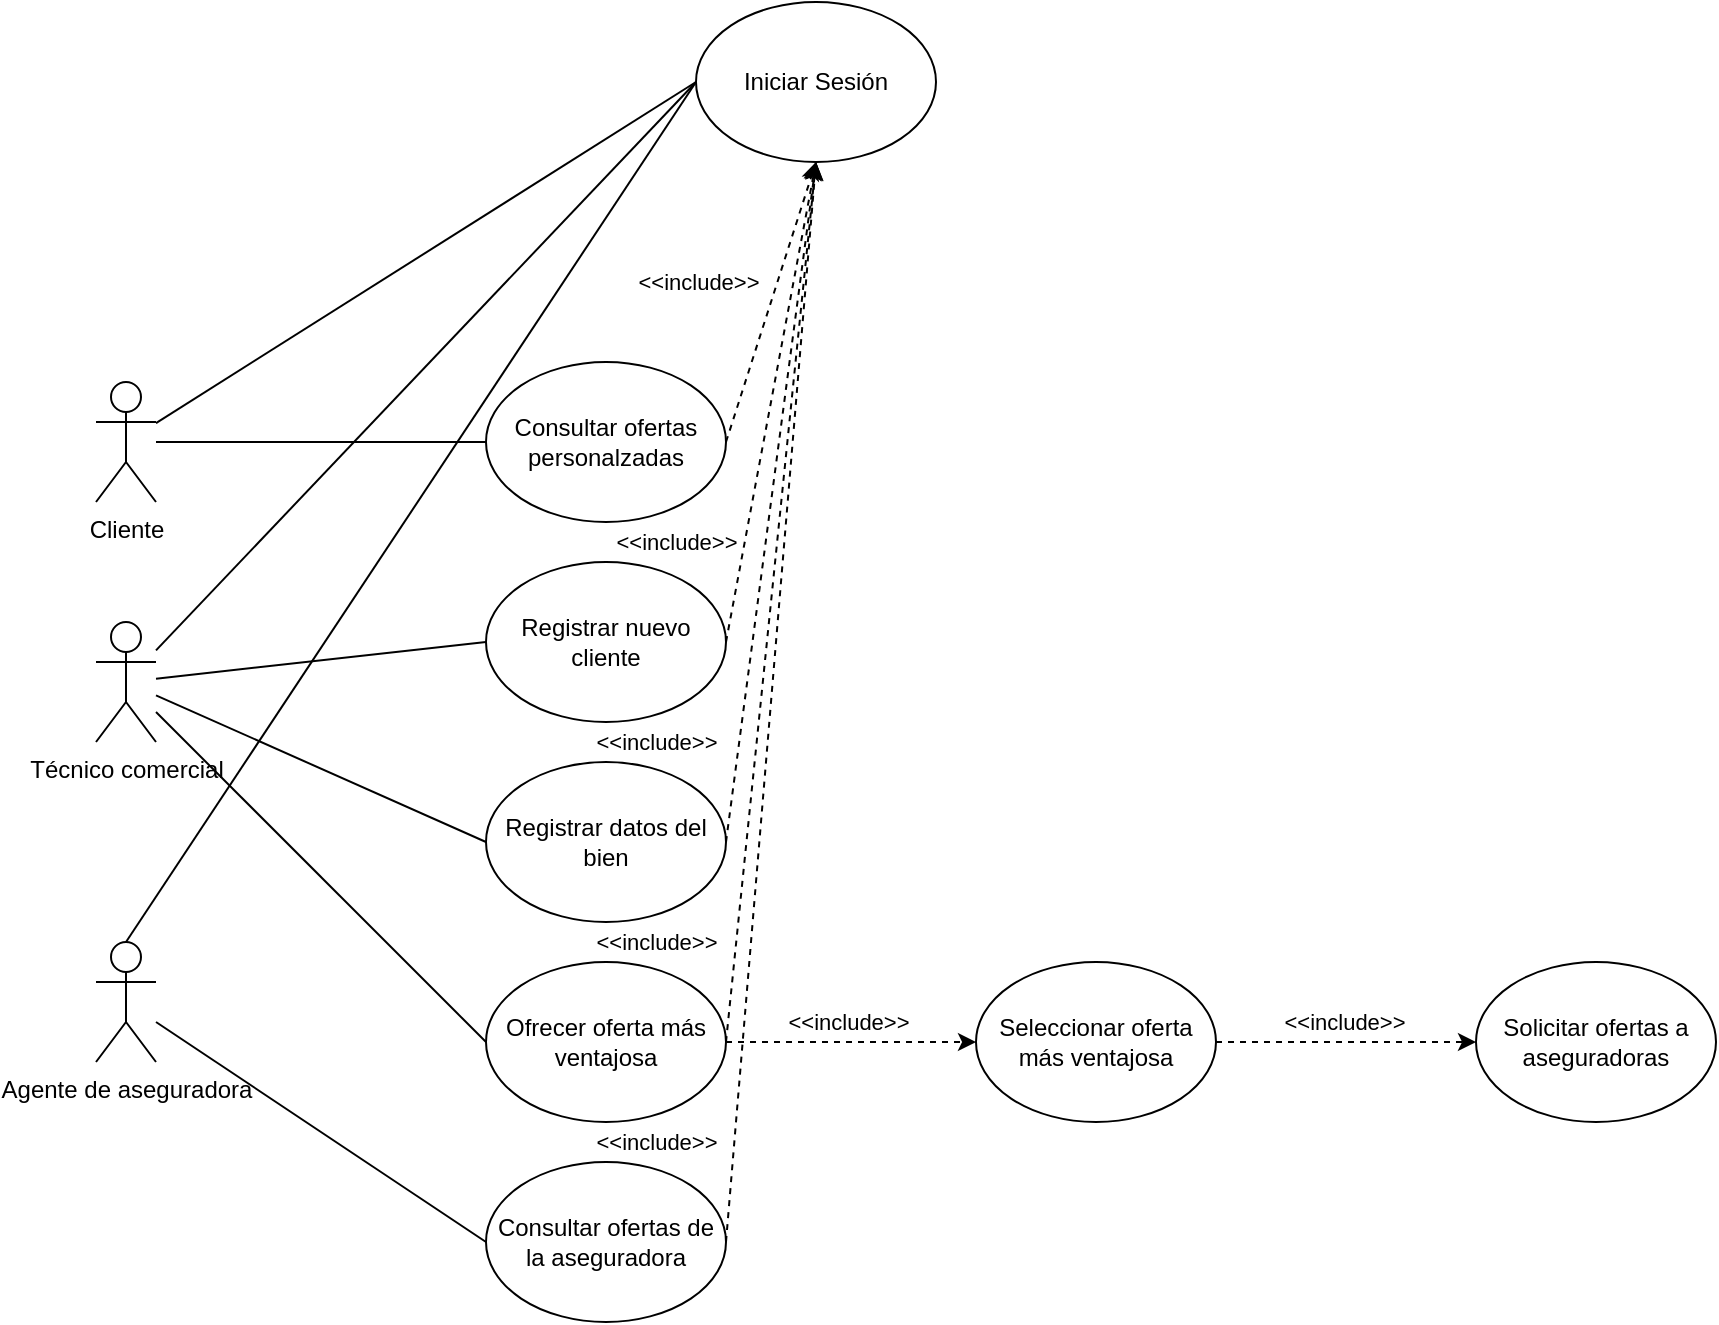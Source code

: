 <mxfile version="25.0.3">
  <diagram name="Page-1" id="YE2b3-Wm6ofZwqIOuOVP">
    <mxGraphModel dx="1235" dy="1766" grid="1" gridSize="10" guides="1" tooltips="1" connect="1" arrows="1" fold="1" page="1" pageScale="1" pageWidth="850" pageHeight="1100" math="0" shadow="0">
      <root>
        <mxCell id="0" />
        <mxCell id="1" parent="0" />
        <mxCell id="dfRw2eh3CHr02bBg0ckn-13" style="rounded=0;orthogonalLoop=1;jettySize=auto;html=1;entryX=0;entryY=0.5;entryDx=0;entryDy=0;endArrow=none;endFill=0;" edge="1" parent="1" source="dfRw2eh3CHr02bBg0ckn-1" target="dfRw2eh3CHr02bBg0ckn-11">
          <mxGeometry relative="1" as="geometry" />
        </mxCell>
        <mxCell id="dfRw2eh3CHr02bBg0ckn-19" style="rounded=0;orthogonalLoop=1;jettySize=auto;html=1;entryX=0;entryY=0.5;entryDx=0;entryDy=0;endArrow=none;endFill=0;" edge="1" parent="1" source="dfRw2eh3CHr02bBg0ckn-1" target="dfRw2eh3CHr02bBg0ckn-7">
          <mxGeometry relative="1" as="geometry" />
        </mxCell>
        <mxCell id="dfRw2eh3CHr02bBg0ckn-1" value="Cliente" style="shape=umlActor;verticalLabelPosition=bottom;verticalAlign=top;html=1;outlineConnect=0;" vertex="1" parent="1">
          <mxGeometry x="170" y="150" width="30" height="60" as="geometry" />
        </mxCell>
        <mxCell id="dfRw2eh3CHr02bBg0ckn-20" style="rounded=0;orthogonalLoop=1;jettySize=auto;html=1;entryX=0;entryY=0.5;entryDx=0;entryDy=0;endArrow=none;endFill=0;" edge="1" parent="1" source="dfRw2eh3CHr02bBg0ckn-4" target="dfRw2eh3CHr02bBg0ckn-7">
          <mxGeometry relative="1" as="geometry" />
        </mxCell>
        <mxCell id="dfRw2eh3CHr02bBg0ckn-27" style="rounded=0;orthogonalLoop=1;jettySize=auto;html=1;entryX=0;entryY=0.5;entryDx=0;entryDy=0;endArrow=none;endFill=0;" edge="1" parent="1" source="dfRw2eh3CHr02bBg0ckn-4" target="dfRw2eh3CHr02bBg0ckn-26">
          <mxGeometry relative="1" as="geometry" />
        </mxCell>
        <mxCell id="dfRw2eh3CHr02bBg0ckn-31" style="rounded=0;orthogonalLoop=1;jettySize=auto;html=1;entryX=0;entryY=0.5;entryDx=0;entryDy=0;endArrow=none;endFill=0;" edge="1" parent="1" source="dfRw2eh3CHr02bBg0ckn-4" target="dfRw2eh3CHr02bBg0ckn-30">
          <mxGeometry relative="1" as="geometry" />
        </mxCell>
        <mxCell id="dfRw2eh3CHr02bBg0ckn-35" style="rounded=0;orthogonalLoop=1;jettySize=auto;html=1;entryX=0;entryY=0.5;entryDx=0;entryDy=0;endArrow=none;endFill=0;" edge="1" parent="1" source="dfRw2eh3CHr02bBg0ckn-4" target="dfRw2eh3CHr02bBg0ckn-34">
          <mxGeometry relative="1" as="geometry" />
        </mxCell>
        <mxCell id="dfRw2eh3CHr02bBg0ckn-4" value="Técnico comercial" style="shape=umlActor;verticalLabelPosition=bottom;verticalAlign=top;html=1;outlineConnect=0;" vertex="1" parent="1">
          <mxGeometry x="170" y="270" width="30" height="60" as="geometry" />
        </mxCell>
        <mxCell id="dfRw2eh3CHr02bBg0ckn-21" style="rounded=0;orthogonalLoop=1;jettySize=auto;html=1;entryX=0;entryY=0.5;entryDx=0;entryDy=0;endArrow=none;endFill=0;exitX=0.5;exitY=0;exitDx=0;exitDy=0;exitPerimeter=0;" edge="1" parent="1" source="dfRw2eh3CHr02bBg0ckn-5" target="dfRw2eh3CHr02bBg0ckn-7">
          <mxGeometry relative="1" as="geometry" />
        </mxCell>
        <mxCell id="dfRw2eh3CHr02bBg0ckn-23" style="rounded=0;orthogonalLoop=1;jettySize=auto;html=1;entryX=0;entryY=0.5;entryDx=0;entryDy=0;endArrow=none;endFill=0;" edge="1" parent="1" source="dfRw2eh3CHr02bBg0ckn-5" target="dfRw2eh3CHr02bBg0ckn-22">
          <mxGeometry relative="1" as="geometry" />
        </mxCell>
        <mxCell id="dfRw2eh3CHr02bBg0ckn-5" value="Agente de aseguradora" style="shape=umlActor;verticalLabelPosition=bottom;verticalAlign=top;html=1;outlineConnect=0;" vertex="1" parent="1">
          <mxGeometry x="170" y="430" width="30" height="60" as="geometry" />
        </mxCell>
        <mxCell id="dfRw2eh3CHr02bBg0ckn-7" value="Iniciar Sesión" style="ellipse;whiteSpace=wrap;html=1;" vertex="1" parent="1">
          <mxGeometry x="470" y="-40" width="120" height="80" as="geometry" />
        </mxCell>
        <mxCell id="dfRw2eh3CHr02bBg0ckn-14" style="rounded=0;orthogonalLoop=1;jettySize=auto;html=1;entryX=0.5;entryY=1;entryDx=0;entryDy=0;endArrow=classic;endFill=1;dashed=1;exitX=1;exitY=0.5;exitDx=0;exitDy=0;" edge="1" parent="1" source="dfRw2eh3CHr02bBg0ckn-11" target="dfRw2eh3CHr02bBg0ckn-7">
          <mxGeometry relative="1" as="geometry">
            <mxPoint x="459.999" y="177.72" as="sourcePoint" />
            <mxPoint x="620.03" y="480" as="targetPoint" />
          </mxGeometry>
        </mxCell>
        <mxCell id="dfRw2eh3CHr02bBg0ckn-15" value="&lt;div&gt;&amp;lt;&amp;lt;include&amp;gt;&amp;gt;&lt;/div&gt;" style="edgeLabel;html=1;align=center;verticalAlign=middle;resizable=0;points=[];" vertex="1" connectable="0" parent="dfRw2eh3CHr02bBg0ckn-14">
          <mxGeometry x="0.226" y="-4" relative="1" as="geometry">
            <mxPoint x="-46" y="4" as="offset" />
          </mxGeometry>
        </mxCell>
        <mxCell id="dfRw2eh3CHr02bBg0ckn-11" value="Consultar ofertas personalzadas" style="ellipse;whiteSpace=wrap;html=1;" vertex="1" parent="1">
          <mxGeometry x="365" y="140" width="120" height="80" as="geometry" />
        </mxCell>
        <mxCell id="dfRw2eh3CHr02bBg0ckn-24" style="rounded=0;orthogonalLoop=1;jettySize=auto;html=1;entryX=0.5;entryY=1;entryDx=0;entryDy=0;dashed=1;exitX=1;exitY=0.5;exitDx=0;exitDy=0;" edge="1" parent="1" source="dfRw2eh3CHr02bBg0ckn-22" target="dfRw2eh3CHr02bBg0ckn-7">
          <mxGeometry relative="1" as="geometry" />
        </mxCell>
        <mxCell id="dfRw2eh3CHr02bBg0ckn-25" value="&amp;lt;&amp;lt;include&amp;gt;&amp;gt;" style="edgeLabel;html=1;align=center;verticalAlign=middle;resizable=0;points=[];" vertex="1" connectable="0" parent="dfRw2eh3CHr02bBg0ckn-24">
          <mxGeometry x="-0.214" y="-1" relative="1" as="geometry">
            <mxPoint x="-54" y="162" as="offset" />
          </mxGeometry>
        </mxCell>
        <mxCell id="dfRw2eh3CHr02bBg0ckn-22" value="&lt;div&gt;Consultar ofertas de la aseguradora&lt;/div&gt;" style="ellipse;whiteSpace=wrap;html=1;" vertex="1" parent="1">
          <mxGeometry x="365" y="540" width="120" height="80" as="geometry" />
        </mxCell>
        <mxCell id="dfRw2eh3CHr02bBg0ckn-28" style="rounded=0;orthogonalLoop=1;jettySize=auto;html=1;entryX=0.5;entryY=1;entryDx=0;entryDy=0;dashed=1;exitX=1;exitY=0.5;exitDx=0;exitDy=0;" edge="1" parent="1" source="dfRw2eh3CHr02bBg0ckn-26" target="dfRw2eh3CHr02bBg0ckn-7">
          <mxGeometry relative="1" as="geometry" />
        </mxCell>
        <mxCell id="dfRw2eh3CHr02bBg0ckn-29" value="&amp;lt;&amp;lt;include&amp;gt;&amp;gt;" style="edgeLabel;html=1;align=center;verticalAlign=middle;resizable=0;points=[];" vertex="1" connectable="0" parent="dfRw2eh3CHr02bBg0ckn-28">
          <mxGeometry x="-0.344" y="3" relative="1" as="geometry">
            <mxPoint x="-37" y="29" as="offset" />
          </mxGeometry>
        </mxCell>
        <mxCell id="dfRw2eh3CHr02bBg0ckn-26" value="Registrar nuevo cliente" style="ellipse;whiteSpace=wrap;html=1;" vertex="1" parent="1">
          <mxGeometry x="365" y="240" width="120" height="80" as="geometry" />
        </mxCell>
        <mxCell id="dfRw2eh3CHr02bBg0ckn-32" style="rounded=0;orthogonalLoop=1;jettySize=auto;html=1;entryX=0.5;entryY=1;entryDx=0;entryDy=0;dashed=1;exitX=1;exitY=0.5;exitDx=0;exitDy=0;" edge="1" parent="1" source="dfRw2eh3CHr02bBg0ckn-30" target="dfRw2eh3CHr02bBg0ckn-7">
          <mxGeometry relative="1" as="geometry" />
        </mxCell>
        <mxCell id="dfRw2eh3CHr02bBg0ckn-33" value="&amp;lt;&amp;lt;include&amp;gt;&amp;gt;" style="edgeLabel;html=1;align=center;verticalAlign=middle;resizable=0;points=[];" vertex="1" connectable="0" parent="dfRw2eh3CHr02bBg0ckn-32">
          <mxGeometry x="-0.297" relative="1" as="geometry">
            <mxPoint x="-51" y="104" as="offset" />
          </mxGeometry>
        </mxCell>
        <mxCell id="dfRw2eh3CHr02bBg0ckn-37" style="rounded=0;orthogonalLoop=1;jettySize=auto;html=1;dashed=1;exitX=1;exitY=0.5;exitDx=0;exitDy=0;" edge="1" parent="1" source="dfRw2eh3CHr02bBg0ckn-39" target="dfRw2eh3CHr02bBg0ckn-36">
          <mxGeometry relative="1" as="geometry">
            <mxPoint x="780" y="350" as="sourcePoint" />
          </mxGeometry>
        </mxCell>
        <mxCell id="dfRw2eh3CHr02bBg0ckn-38" value="&amp;lt;&amp;lt;include&amp;gt;&amp;gt;" style="edgeLabel;html=1;align=center;verticalAlign=middle;resizable=0;points=[];" vertex="1" connectable="0" parent="dfRw2eh3CHr02bBg0ckn-37">
          <mxGeometry x="0.462" y="2" relative="1" as="geometry">
            <mxPoint x="-31" y="-8" as="offset" />
          </mxGeometry>
        </mxCell>
        <mxCell id="dfRw2eh3CHr02bBg0ckn-30" value="Ofrecer oferta más ventajosa" style="ellipse;whiteSpace=wrap;html=1;" vertex="1" parent="1">
          <mxGeometry x="365" y="440" width="120" height="80" as="geometry" />
        </mxCell>
        <mxCell id="dfRw2eh3CHr02bBg0ckn-42" style="rounded=0;orthogonalLoop=1;jettySize=auto;html=1;dashed=1;exitX=1;exitY=0.5;exitDx=0;exitDy=0;" edge="1" parent="1" source="dfRw2eh3CHr02bBg0ckn-34">
          <mxGeometry relative="1" as="geometry">
            <mxPoint x="530" y="40" as="targetPoint" />
          </mxGeometry>
        </mxCell>
        <mxCell id="dfRw2eh3CHr02bBg0ckn-43" value="&amp;lt;&amp;lt;include&amp;gt;&amp;gt;" style="edgeLabel;html=1;align=center;verticalAlign=middle;resizable=0;points=[];" vertex="1" connectable="0" parent="dfRw2eh3CHr02bBg0ckn-42">
          <mxGeometry x="-0.787" y="2" relative="1" as="geometry">
            <mxPoint x="-38" y="-14" as="offset" />
          </mxGeometry>
        </mxCell>
        <mxCell id="dfRw2eh3CHr02bBg0ckn-34" value="Registrar datos del bien" style="ellipse;whiteSpace=wrap;html=1;" vertex="1" parent="1">
          <mxGeometry x="365" y="340" width="120" height="80" as="geometry" />
        </mxCell>
        <mxCell id="dfRw2eh3CHr02bBg0ckn-36" value="Solicitar ofertas a aseguradoras" style="ellipse;whiteSpace=wrap;html=1;" vertex="1" parent="1">
          <mxGeometry x="860" y="440" width="120" height="80" as="geometry" />
        </mxCell>
        <mxCell id="dfRw2eh3CHr02bBg0ckn-39" value="Seleccionar oferta más ventajosa" style="ellipse;whiteSpace=wrap;html=1;" vertex="1" parent="1">
          <mxGeometry x="610" y="440" width="120" height="80" as="geometry" />
        </mxCell>
        <mxCell id="dfRw2eh3CHr02bBg0ckn-40" style="rounded=0;orthogonalLoop=1;jettySize=auto;html=1;dashed=1;exitX=1;exitY=0.5;exitDx=0;exitDy=0;entryX=0;entryY=0.5;entryDx=0;entryDy=0;" edge="1" parent="1" source="dfRw2eh3CHr02bBg0ckn-30" target="dfRw2eh3CHr02bBg0ckn-39">
          <mxGeometry relative="1" as="geometry">
            <mxPoint x="580" y="379.5" as="sourcePoint" />
            <mxPoint x="710" y="379.5" as="targetPoint" />
          </mxGeometry>
        </mxCell>
        <mxCell id="dfRw2eh3CHr02bBg0ckn-41" value="&amp;lt;&amp;lt;include&amp;gt;&amp;gt;" style="edgeLabel;html=1;align=center;verticalAlign=middle;resizable=0;points=[];" vertex="1" connectable="0" parent="dfRw2eh3CHr02bBg0ckn-40">
          <mxGeometry x="0.462" y="2" relative="1" as="geometry">
            <mxPoint x="-31" y="-8" as="offset" />
          </mxGeometry>
        </mxCell>
      </root>
    </mxGraphModel>
  </diagram>
</mxfile>
